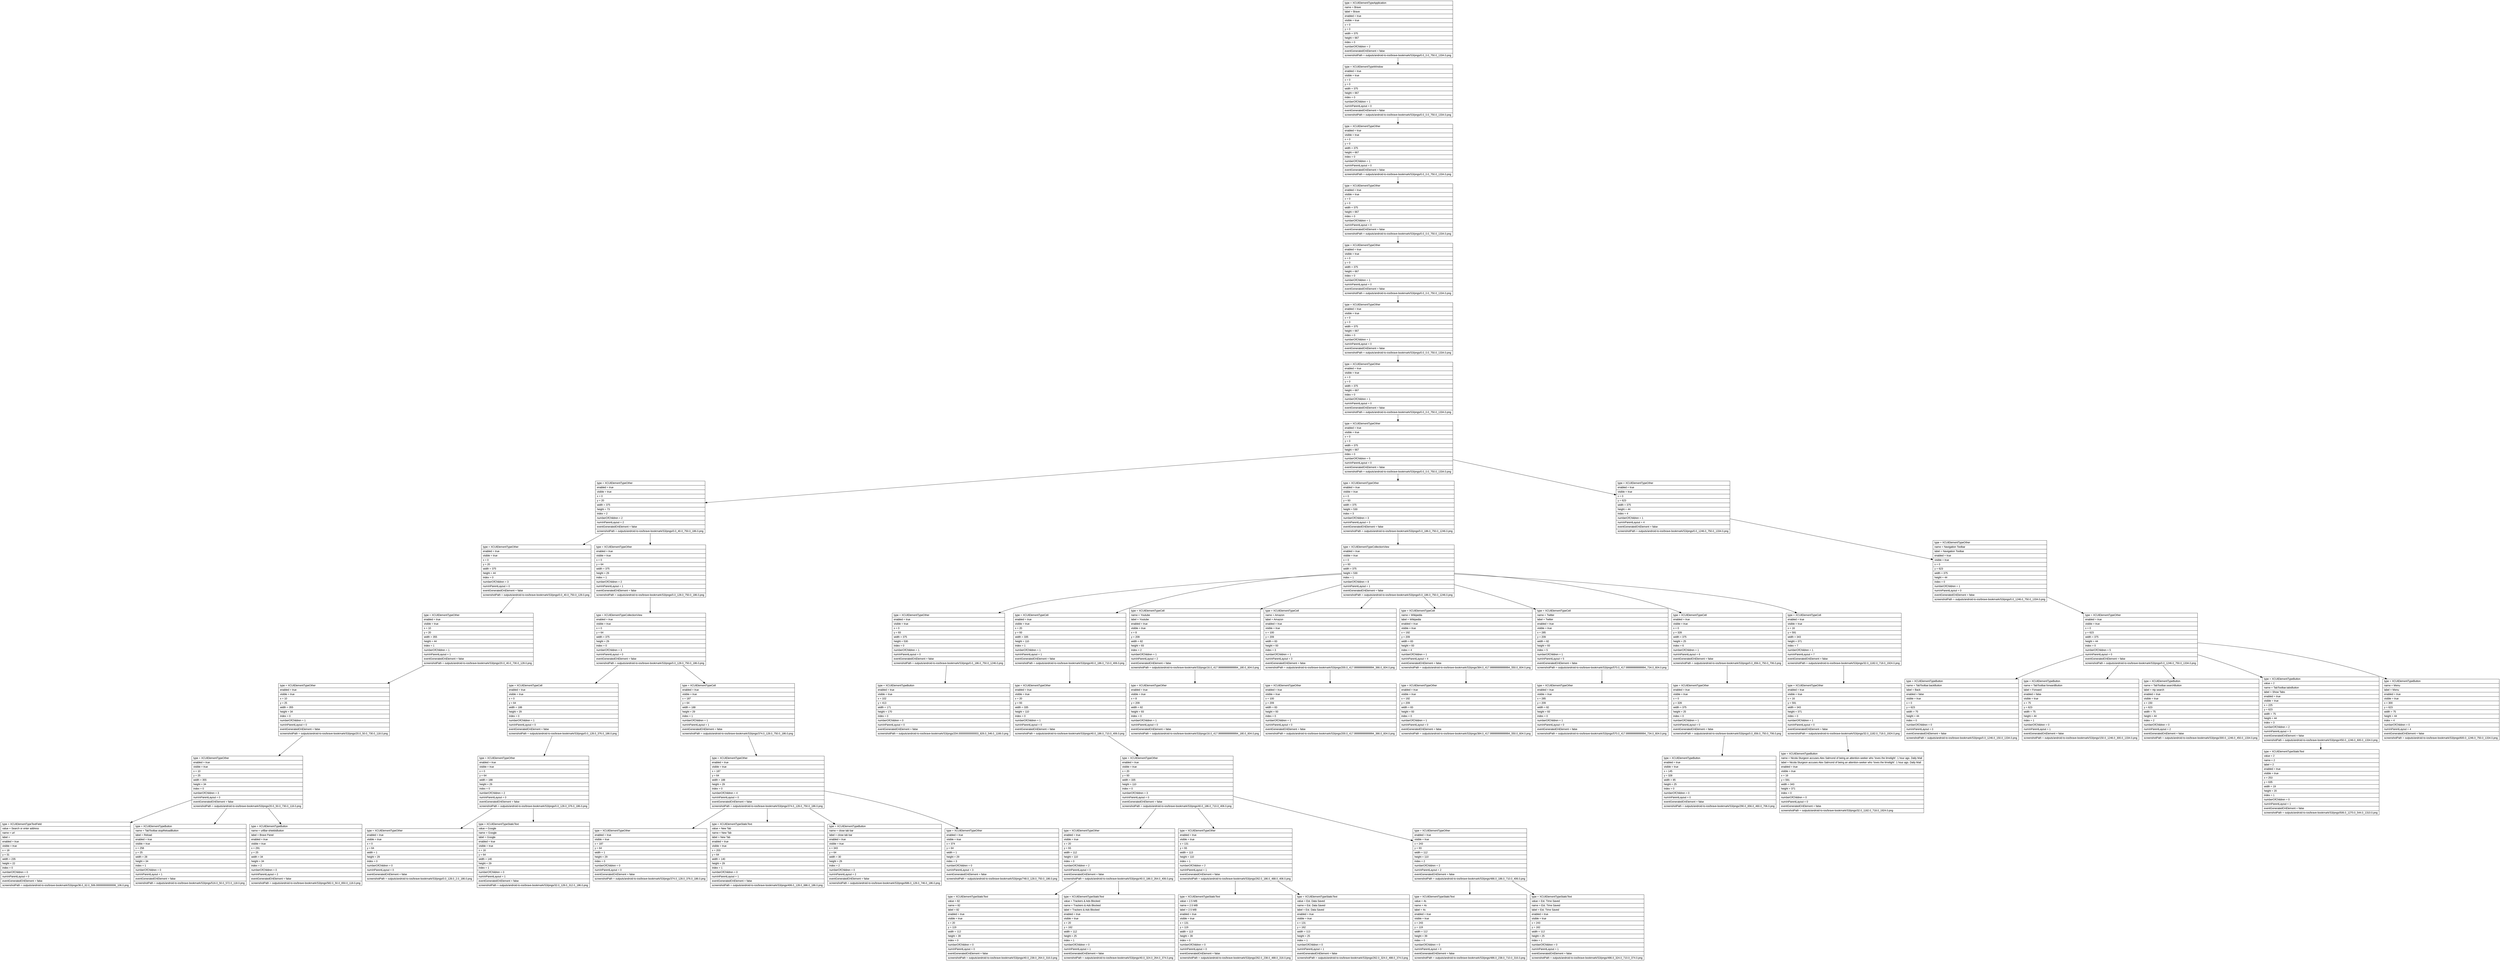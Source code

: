 digraph Layout {

	node [shape=record fontname=Arial];

	0	[label="{type = XCUIElementTypeApplication\l|name = Brave\l|label = Brave\l|enabled = true\l|visible = true\l|x = 0\l|y = 0\l|width = 375\l|height = 667\l|index = 0\l|numberOfChildren = 2\l|eventGeneratedOnElement = false \l|screenshotPath = outputs/android-to-ios/brave-bookmark/S3/pngs/0.0_0.0_750.0_1334.0.png\l}"]
	1	[label="{type = XCUIElementTypeWindow\l|enabled = true\l|visible = true\l|x = 0\l|y = 0\l|width = 375\l|height = 667\l|index = 0\l|numberOfChildren = 1\l|numInParentLayout = 0\l|eventGeneratedOnElement = false \l|screenshotPath = outputs/android-to-ios/brave-bookmark/S3/pngs/0.0_0.0_750.0_1334.0.png\l}"]
	2	[label="{type = XCUIElementTypeOther\l|enabled = true\l|visible = true\l|x = 0\l|y = 0\l|width = 375\l|height = 667\l|index = 0\l|numberOfChildren = 1\l|numInParentLayout = 0\l|eventGeneratedOnElement = false \l|screenshotPath = outputs/android-to-ios/brave-bookmark/S3/pngs/0.0_0.0_750.0_1334.0.png\l}"]
	3	[label="{type = XCUIElementTypeOther\l|enabled = true\l|visible = true\l|x = 0\l|y = 0\l|width = 375\l|height = 667\l|index = 0\l|numberOfChildren = 1\l|numInParentLayout = 0\l|eventGeneratedOnElement = false \l|screenshotPath = outputs/android-to-ios/brave-bookmark/S3/pngs/0.0_0.0_750.0_1334.0.png\l}"]
	4	[label="{type = XCUIElementTypeOther\l|enabled = true\l|visible = true\l|x = 0\l|y = 0\l|width = 375\l|height = 667\l|index = 0\l|numberOfChildren = 1\l|numInParentLayout = 0\l|eventGeneratedOnElement = false \l|screenshotPath = outputs/android-to-ios/brave-bookmark/S3/pngs/0.0_0.0_750.0_1334.0.png\l}"]
	5	[label="{type = XCUIElementTypeOther\l|enabled = true\l|visible = true\l|x = 0\l|y = 0\l|width = 375\l|height = 667\l|index = 0\l|numberOfChildren = 1\l|numInParentLayout = 0\l|eventGeneratedOnElement = false \l|screenshotPath = outputs/android-to-ios/brave-bookmark/S3/pngs/0.0_0.0_750.0_1334.0.png\l}"]
	6	[label="{type = XCUIElementTypeOther\l|enabled = true\l|visible = true\l|x = 0\l|y = 0\l|width = 375\l|height = 667\l|index = 0\l|numberOfChildren = 1\l|numInParentLayout = 0\l|eventGeneratedOnElement = false \l|screenshotPath = outputs/android-to-ios/brave-bookmark/S3/pngs/0.0_0.0_750.0_1334.0.png\l}"]
	7	[label="{type = XCUIElementTypeOther\l|enabled = true\l|visible = true\l|x = 0\l|y = 0\l|width = 375\l|height = 667\l|index = 0\l|numberOfChildren = 5\l|numInParentLayout = 0\l|eventGeneratedOnElement = false \l|screenshotPath = outputs/android-to-ios/brave-bookmark/S3/pngs/0.0_0.0_750.0_1334.0.png\l}"]
	8	[label="{type = XCUIElementTypeOther\l|enabled = true\l|visible = true\l|x = 0\l|y = 20\l|width = 375\l|height = 73\l|index = 2\l|numberOfChildren = 2\l|numInParentLayout = 2\l|eventGeneratedOnElement = false \l|screenshotPath = outputs/android-to-ios/brave-bookmark/S3/pngs/0.0_40.0_750.0_186.0.png\l}"]
	9	[label="{type = XCUIElementTypeOther\l|enabled = true\l|visible = true\l|x = 0\l|y = 93\l|width = 375\l|height = 530\l|index = 3\l|numberOfChildren = 3\l|numInParentLayout = 3\l|eventGeneratedOnElement = false \l|screenshotPath = outputs/android-to-ios/brave-bookmark/S3/pngs/0.0_186.0_750.0_1246.0.png\l}"]
	10	[label="{type = XCUIElementTypeOther\l|enabled = true\l|visible = true\l|x = 0\l|y = 623\l|width = 375\l|height = 44\l|index = 4\l|numberOfChildren = 1\l|numInParentLayout = 4\l|eventGeneratedOnElement = false \l|screenshotPath = outputs/android-to-ios/brave-bookmark/S3/pngs/0.0_1246.0_750.0_1334.0.png\l}"]
	11	[label="{type = XCUIElementTypeOther\l|enabled = true\l|visible = true\l|x = 0\l|y = 20\l|width = 375\l|height = 44\l|index = 0\l|numberOfChildren = 3\l|numInParentLayout = 0\l|eventGeneratedOnElement = false \l|screenshotPath = outputs/android-to-ios/brave-bookmark/S3/pngs/0.0_40.0_750.0_128.0.png\l}"]
	12	[label="{type = XCUIElementTypeOther\l|enabled = true\l|visible = true\l|x = 0\l|y = 64\l|width = 375\l|height = 29\l|index = 1\l|numberOfChildren = 2\l|numInParentLayout = 1\l|eventGeneratedOnElement = false \l|screenshotPath = outputs/android-to-ios/brave-bookmark/S3/pngs/0.0_128.0_750.0_186.0.png\l}"]
	13	[label="{type = XCUIElementTypeCollectionView\l|enabled = true\l|visible = true\l|x = 0\l|y = 93\l|width = 375\l|height = 530\l|index = 1\l|numberOfChildren = 8\l|numInParentLayout = 1\l|eventGeneratedOnElement = false \l|screenshotPath = outputs/android-to-ios/brave-bookmark/S3/pngs/0.0_186.0_750.0_1246.0.png\l}"]
	14	[label="{type = XCUIElementTypeOther\l|name = Navigation Toolbar\l|label = Navigation Toolbar\l|enabled = true\l|visible = true\l|x = 0\l|y = 623\l|width = 375\l|height = 44\l|index = 0\l|numberOfChildren = 1\l|numInParentLayout = 0\l|eventGeneratedOnElement = false \l|screenshotPath = outputs/android-to-ios/brave-bookmark/S3/pngs/0.0_1246.0_750.0_1334.0.png\l}"]
	15	[label="{type = XCUIElementTypeOther\l|enabled = true\l|visible = true\l|x = 10\l|y = 20\l|width = 355\l|height = 44\l|index = 1\l|numberOfChildren = 1\l|numInParentLayout = 1\l|eventGeneratedOnElement = false \l|screenshotPath = outputs/android-to-ios/brave-bookmark/S3/pngs/20.0_40.0_730.0_128.0.png\l}"]
	16	[label="{type = XCUIElementTypeCollectionView\l|enabled = true\l|visible = true\l|x = 0\l|y = 64\l|width = 375\l|height = 29\l|index = 0\l|numberOfChildren = 3\l|numInParentLayout = 0\l|eventGeneratedOnElement = false \l|screenshotPath = outputs/android-to-ios/brave-bookmark/S3/pngs/0.0_128.0_750.0_186.0.png\l}"]
	17	[label="{type = XCUIElementTypeOther\l|enabled = true\l|visible = true\l|x = 0\l|y = 93\l|width = 375\l|height = 530\l|index = 0\l|numberOfChildren = 1\l|numInParentLayout = 0\l|eventGeneratedOnElement = false \l|screenshotPath = outputs/android-to-ios/brave-bookmark/S3/pngs/0.0_186.0_750.0_1246.0.png\l}"]
	18	[label="{type = XCUIElementTypeCell\l|enabled = true\l|visible = true\l|x = 20\l|y = 93\l|width = 335\l|height = 110\l|index = 1\l|numberOfChildren = 1\l|numInParentLayout = 1\l|eventGeneratedOnElement = false \l|screenshotPath = outputs/android-to-ios/brave-bookmark/S3/pngs/40.0_186.0_710.0_406.0.png\l}"]
	19	[label="{type = XCUIElementTypeCell\l|name = Youtube\l|label = Youtube\l|enabled = true\l|visible = true\l|x = 8\l|y = 209\l|width = 82\l|height = 93\l|index = 2\l|numberOfChildren = 1\l|numInParentLayout = 2\l|eventGeneratedOnElement = false \l|screenshotPath = outputs/android-to-ios/brave-bookmark/S3/pngs/16.0_417.99999999999994_180.0_604.0.png\l}"]
	20	[label="{type = XCUIElementTypeCell\l|name = Amazon\l|label = Amazon\l|enabled = true\l|visible = true\l|x = 100\l|y = 209\l|width = 83\l|height = 93\l|index = 3\l|numberOfChildren = 1\l|numInParentLayout = 3\l|eventGeneratedOnElement = false \l|screenshotPath = outputs/android-to-ios/brave-bookmark/S3/pngs/200.0_417.99999999999994_366.0_604.0.png\l}"]
	21	[label="{type = XCUIElementTypeCell\l|name = Wikipedia\l|label = Wikipedia\l|enabled = true\l|visible = true\l|x = 192\l|y = 209\l|width = 83\l|height = 93\l|index = 4\l|numberOfChildren = 1\l|numInParentLayout = 4\l|eventGeneratedOnElement = false \l|screenshotPath = outputs/android-to-ios/brave-bookmark/S3/pngs/384.0_417.99999999999994_550.0_604.0.png\l}"]
	22	[label="{type = XCUIElementTypeCell\l|name = Twitter\l|label = Twitter\l|enabled = true\l|visible = true\l|x = 285\l|y = 209\l|width = 82\l|height = 93\l|index = 5\l|numberOfChildren = 1\l|numInParentLayout = 5\l|eventGeneratedOnElement = false \l|screenshotPath = outputs/android-to-ios/brave-bookmark/S3/pngs/570.0_417.99999999999994_734.0_604.0.png\l}"]
	23	[label="{type = XCUIElementTypeCell\l|enabled = true\l|visible = true\l|x = 0\l|y = 328\l|width = 375\l|height = 25\l|index = 6\l|numberOfChildren = 1\l|numInParentLayout = 6\l|eventGeneratedOnElement = false \l|screenshotPath = outputs/android-to-ios/brave-bookmark/S3/pngs/0.0_656.0_750.0_706.0.png\l}"]
	24	[label="{type = XCUIElementTypeCell\l|enabled = true\l|visible = true\l|x = 16\l|y = 591\l|width = 343\l|height = 371\l|index = 7\l|numberOfChildren = 1\l|numInParentLayout = 7\l|eventGeneratedOnElement = false \l|screenshotPath = outputs/android-to-ios/brave-bookmark/S3/pngs/32.0_1182.0_718.0_1924.0.png\l}"]
	25	[label="{type = XCUIElementTypeOther\l|enabled = true\l|visible = true\l|x = 0\l|y = 623\l|width = 375\l|height = 44\l|index = 0\l|numberOfChildren = 5\l|numInParentLayout = 0\l|eventGeneratedOnElement = false \l|screenshotPath = outputs/android-to-ios/brave-bookmark/S3/pngs/0.0_1246.0_750.0_1334.0.png\l}"]
	26	[label="{type = XCUIElementTypeOther\l|enabled = true\l|visible = true\l|x = 10\l|y = 25\l|width = 355\l|height = 34\l|index = 0\l|numberOfChildren = 1\l|numInParentLayout = 0\l|eventGeneratedOnElement = false \l|screenshotPath = outputs/android-to-ios/brave-bookmark/S3/pngs/20.0_50.0_730.0_118.0.png\l}"]
	27	[label="{type = XCUIElementTypeCell\l|enabled = true\l|visible = true\l|x = 0\l|y = 64\l|width = 188\l|height = 29\l|index = 0\l|numberOfChildren = 1\l|numInParentLayout = 0\l|eventGeneratedOnElement = false \l|screenshotPath = outputs/android-to-ios/brave-bookmark/S3/pngs/0.0_128.0_376.0_186.0.png\l}"]
	28	[label="{type = XCUIElementTypeCell\l|enabled = true\l|visible = true\l|x = 187\l|y = 64\l|width = 188\l|height = 29\l|index = 1\l|numberOfChildren = 1\l|numInParentLayout = 1\l|eventGeneratedOnElement = false \l|screenshotPath = outputs/android-to-ios/brave-bookmark/S3/pngs/374.0_128.0_750.0_186.0.png\l}"]
	29	[label="{type = XCUIElementTypeButton\l|enabled = true\l|visible = true\l|x = 102\l|y = 413\l|width = 171\l|height = 170\l|index = 0\l|numberOfChildren = 0\l|numInParentLayout = 0\l|eventGeneratedOnElement = false \l|screenshotPath = outputs/android-to-ios/brave-bookmark/S3/pngs/204.00000000000003_826.0_546.0_1166.0.png\l}"]
	30	[label="{type = XCUIElementTypeOther\l|enabled = true\l|visible = true\l|x = 20\l|y = 93\l|width = 335\l|height = 110\l|index = 0\l|numberOfChildren = 1\l|numInParentLayout = 0\l|eventGeneratedOnElement = false \l|screenshotPath = outputs/android-to-ios/brave-bookmark/S3/pngs/40.0_186.0_710.0_406.0.png\l}"]
	31	[label="{type = XCUIElementTypeOther\l|enabled = true\l|visible = true\l|x = 8\l|y = 209\l|width = 82\l|height = 93\l|index = 0\l|numberOfChildren = 1\l|numInParentLayout = 0\l|eventGeneratedOnElement = false \l|screenshotPath = outputs/android-to-ios/brave-bookmark/S3/pngs/16.0_417.99999999999994_180.0_604.0.png\l}"]
	32	[label="{type = XCUIElementTypeOther\l|enabled = true\l|visible = true\l|x = 100\l|y = 209\l|width = 83\l|height = 93\l|index = 0\l|numberOfChildren = 1\l|numInParentLayout = 0\l|eventGeneratedOnElement = false \l|screenshotPath = outputs/android-to-ios/brave-bookmark/S3/pngs/200.0_417.99999999999994_366.0_604.0.png\l}"]
	33	[label="{type = XCUIElementTypeOther\l|enabled = true\l|visible = true\l|x = 192\l|y = 209\l|width = 83\l|height = 93\l|index = 0\l|numberOfChildren = 1\l|numInParentLayout = 0\l|eventGeneratedOnElement = false \l|screenshotPath = outputs/android-to-ios/brave-bookmark/S3/pngs/384.0_417.99999999999994_550.0_604.0.png\l}"]
	34	[label="{type = XCUIElementTypeOther\l|enabled = true\l|visible = true\l|x = 285\l|y = 209\l|width = 82\l|height = 93\l|index = 0\l|numberOfChildren = 1\l|numInParentLayout = 0\l|eventGeneratedOnElement = false \l|screenshotPath = outputs/android-to-ios/brave-bookmark/S3/pngs/570.0_417.99999999999994_734.0_604.0.png\l}"]
	35	[label="{type = XCUIElementTypeOther\l|enabled = true\l|visible = true\l|x = 0\l|y = 328\l|width = 375\l|height = 25\l|index = 0\l|numberOfChildren = 1\l|numInParentLayout = 0\l|eventGeneratedOnElement = false \l|screenshotPath = outputs/android-to-ios/brave-bookmark/S3/pngs/0.0_656.0_750.0_706.0.png\l}"]
	36	[label="{type = XCUIElementTypeOther\l|enabled = true\l|visible = true\l|x = 16\l|y = 591\l|width = 343\l|height = 371\l|index = 0\l|numberOfChildren = 1\l|numInParentLayout = 0\l|eventGeneratedOnElement = false \l|screenshotPath = outputs/android-to-ios/brave-bookmark/S3/pngs/32.0_1182.0_718.0_1924.0.png\l}"]
	37	[label="{type = XCUIElementTypeButton\l|name = TabToolbar.backButton\l|label = Back\l|enabled = false\l|visible = true\l|x = 0\l|y = 623\l|width = 75\l|height = 44\l|index = 0\l|numberOfChildren = 0\l|numInParentLayout = 0\l|eventGeneratedOnElement = false \l|screenshotPath = outputs/android-to-ios/brave-bookmark/S3/pngs/0.0_1246.0_150.0_1334.0.png\l}"]
	38	[label="{type = XCUIElementTypeButton\l|name = TabToolbar.forwardButton\l|label = Forward\l|enabled = false\l|visible = true\l|x = 75\l|y = 623\l|width = 75\l|height = 44\l|index = 1\l|numberOfChildren = 0\l|numInParentLayout = 1\l|eventGeneratedOnElement = false \l|screenshotPath = outputs/android-to-ios/brave-bookmark/S3/pngs/150.0_1246.0_300.0_1334.0.png\l}"]
	39	[label="{type = XCUIElementTypeButton\l|name = TabToolbar.searchButton\l|label = ntp search\l|enabled = true\l|visible = true\l|x = 150\l|y = 623\l|width = 75\l|height = 44\l|index = 2\l|numberOfChildren = 0\l|numInParentLayout = 2\l|eventGeneratedOnElement = false \l|screenshotPath = outputs/android-to-ios/brave-bookmark/S3/pngs/300.0_1246.0_450.0_1334.0.png\l}"]
	40	[label="{type = XCUIElementTypeButton\l|value = 2\l|name = TabToolbar.tabsButton\l|label = Show Tabs\l|enabled = true\l|visible = true\l|x = 225\l|y = 623\l|width = 75\l|height = 44\l|index = 3\l|numberOfChildren = 2\l|numInParentLayout = 3\l|eventGeneratedOnElement = false \l|screenshotPath = outputs/android-to-ios/brave-bookmark/S3/pngs/450.0_1246.0_600.0_1334.0.png\l}"]
	41	[label="{type = XCUIElementTypeButton\l|name = Menu\l|label = Menu\l|enabled = true\l|visible = true\l|x = 300\l|y = 623\l|width = 75\l|height = 44\l|index = 4\l|numberOfChildren = 0\l|numInParentLayout = 4\l|eventGeneratedOnElement = false \l|screenshotPath = outputs/android-to-ios/brave-bookmark/S3/pngs/600.0_1246.0_750.0_1334.0.png\l}"]
	42	[label="{type = XCUIElementTypeOther\l|enabled = true\l|visible = true\l|x = 10\l|y = 25\l|width = 355\l|height = 34\l|index = 0\l|numberOfChildren = 3\l|numInParentLayout = 0\l|eventGeneratedOnElement = false \l|screenshotPath = outputs/android-to-ios/brave-bookmark/S3/pngs/20.0_50.0_730.0_118.0.png\l}"]
	43	[label="{type = XCUIElementTypeOther\l|enabled = true\l|visible = true\l|x = 0\l|y = 64\l|width = 188\l|height = 29\l|index = 0\l|numberOfChildren = 2\l|numInParentLayout = 0\l|eventGeneratedOnElement = false \l|screenshotPath = outputs/android-to-ios/brave-bookmark/S3/pngs/0.0_128.0_376.0_186.0.png\l}"]
	44	[label="{type = XCUIElementTypeOther\l|enabled = true\l|visible = true\l|x = 187\l|y = 64\l|width = 188\l|height = 29\l|index = 0\l|numberOfChildren = 4\l|numInParentLayout = 0\l|eventGeneratedOnElement = false \l|screenshotPath = outputs/android-to-ios/brave-bookmark/S3/pngs/374.0_128.0_750.0_186.0.png\l}"]
	45	[label="{type = XCUIElementTypeOther\l|enabled = true\l|visible = true\l|x = 20\l|y = 93\l|width = 335\l|height = 110\l|index = 0\l|numberOfChildren = 3\l|numInParentLayout = 0\l|eventGeneratedOnElement = false \l|screenshotPath = outputs/android-to-ios/brave-bookmark/S3/pngs/40.0_186.0_710.0_406.0.png\l}"]
	46	[label="{type = XCUIElementTypeButton\l|enabled = true\l|visible = true\l|x = 145\l|y = 328\l|width = 85\l|height = 25\l|index = 0\l|numberOfChildren = 0\l|numInParentLayout = 0\l|eventGeneratedOnElement = false \l|screenshotPath = outputs/android-to-ios/brave-bookmark/S3/pngs/290.0_656.0_460.0_706.0.png\l}"]
	47	[label="{type = XCUIElementTypeButton\l|name = Nicola Sturgeon accuses Alex Salmond of being an attention-seeker who 'loves the limelight'. 1 hour ago. Daily Mail\l|label = Nicola Sturgeon accuses Alex Salmond of being an attention-seeker who 'loves the limelight'. 1 hour ago. Daily Mail\l|enabled = true\l|visible = true\l|x = 16\l|y = 591\l|width = 343\l|height = 371\l|index = 0\l|numberOfChildren = 0\l|numInParentLayout = 0\l|eventGeneratedOnElement = false \l|screenshotPath = outputs/android-to-ios/brave-bookmark/S3/pngs/32.0_1182.0_718.0_1924.0.png\l}"]
	48	[label="{type = XCUIElementTypeStaticText\l|value = 2\l|name = 2\l|label = 2\l|enabled = true\l|visible = true\l|x = 253\l|y = 635\l|width = 19\l|height = 20\l|index = 1\l|numberOfChildren = 0\l|numInParentLayout = 1\l|eventGeneratedOnElement = false \l|screenshotPath = outputs/android-to-ios/brave-bookmark/S3/pngs/506.0_1270.0_544.0_1310.0.png\l}"]
	49	[label="{type = XCUIElementTypeTextField\l|value = Search or enter address\l|name = url\l|label = \l|enabled = true\l|visible = true\l|x = 18\l|y = 31\l|width = 235\l|height = 22\l|index = 0\l|numberOfChildren = 0\l|numInParentLayout = 0\l|eventGeneratedOnElement = false \l|screenshotPath = outputs/android-to-ios/brave-bookmark/S3/pngs/36.0_62.0_506.00000000000006_106.0.png\l}"]
	50	[label="{type = XCUIElementTypeButton\l|name = TabToolbar.stopReloadButton\l|label = Reload\l|enabled = true\l|visible = true\l|x = 258\l|y = 25\l|width = 28\l|height = 34\l|index = 1\l|numberOfChildren = 0\l|numInParentLayout = 1\l|eventGeneratedOnElement = false \l|screenshotPath = outputs/android-to-ios/brave-bookmark/S3/pngs/516.0_50.0_572.0_118.0.png\l}"]
	51	[label="{type = XCUIElementTypeButton\l|name = urlBar-shieldsButton\l|label = Brave Panel\l|enabled = true\l|visible = true\l|x = 291\l|y = 25\l|width = 34\l|height = 34\l|index = 2\l|numberOfChildren = 0\l|numInParentLayout = 2\l|eventGeneratedOnElement = false \l|screenshotPath = outputs/android-to-ios/brave-bookmark/S3/pngs/582.0_50.0_650.0_118.0.png\l}"]
	52	[label="{type = XCUIElementTypeOther\l|enabled = true\l|visible = true\l|x = 0\l|y = 64\l|width = 1\l|height = 29\l|index = 0\l|numberOfChildren = 0\l|numInParentLayout = 0\l|eventGeneratedOnElement = false \l|screenshotPath = outputs/android-to-ios/brave-bookmark/S3/pngs/0.0_128.0_2.0_186.0.png\l}"]
	53	[label="{type = XCUIElementTypeStaticText\l|value = Google\l|name = Google\l|label = Google\l|enabled = true\l|visible = true\l|x = 16\l|y = 64\l|width = 140\l|height = 29\l|index = 1\l|numberOfChildren = 0\l|numInParentLayout = 1\l|eventGeneratedOnElement = false \l|screenshotPath = outputs/android-to-ios/brave-bookmark/S3/pngs/32.0_128.0_312.0_186.0.png\l}"]
	54	[label="{type = XCUIElementTypeOther\l|enabled = true\l|visible = true\l|x = 187\l|y = 64\l|width = 1\l|height = 29\l|index = 0\l|numberOfChildren = 0\l|numInParentLayout = 0\l|eventGeneratedOnElement = false \l|screenshotPath = outputs/android-to-ios/brave-bookmark/S3/pngs/374.0_128.0_376.0_186.0.png\l}"]
	55	[label="{type = XCUIElementTypeStaticText\l|value = New Tab\l|name = New Tab\l|label = New Tab\l|enabled = true\l|visible = true\l|x = 203\l|y = 64\l|width = 140\l|height = 29\l|index = 1\l|numberOfChildren = 0\l|numInParentLayout = 1\l|eventGeneratedOnElement = false \l|screenshotPath = outputs/android-to-ios/brave-bookmark/S3/pngs/406.0_128.0_686.0_186.0.png\l}"]
	56	[label="{type = XCUIElementTypeButton\l|name = close tab bar\l|label = close tab bar\l|enabled = true\l|visible = true\l|x = 343\l|y = 64\l|width = 30\l|height = 29\l|index = 2\l|numberOfChildren = 0\l|numInParentLayout = 2\l|eventGeneratedOnElement = false \l|screenshotPath = outputs/android-to-ios/brave-bookmark/S3/pngs/686.0_128.0_746.0_186.0.png\l}"]
	57	[label="{type = XCUIElementTypeOther\l|enabled = true\l|visible = true\l|x = 374\l|y = 64\l|width = 1\l|height = 29\l|index = 3\l|numberOfChildren = 0\l|numInParentLayout = 3\l|eventGeneratedOnElement = false \l|screenshotPath = outputs/android-to-ios/brave-bookmark/S3/pngs/748.0_128.0_750.0_186.0.png\l}"]
	58	[label="{type = XCUIElementTypeOther\l|enabled = true\l|visible = true\l|x = 20\l|y = 93\l|width = 112\l|height = 110\l|index = 0\l|numberOfChildren = 2\l|numInParentLayout = 0\l|eventGeneratedOnElement = false \l|screenshotPath = outputs/android-to-ios/brave-bookmark/S3/pngs/40.0_186.0_264.0_406.0.png\l}"]
	59	[label="{type = XCUIElementTypeOther\l|enabled = true\l|visible = true\l|x = 131\l|y = 93\l|width = 113\l|height = 110\l|index = 1\l|numberOfChildren = 2\l|numInParentLayout = 1\l|eventGeneratedOnElement = false \l|screenshotPath = outputs/android-to-ios/brave-bookmark/S3/pngs/262.0_186.0_488.0_406.0.png\l}"]
	60	[label="{type = XCUIElementTypeOther\l|enabled = true\l|visible = true\l|x = 243\l|y = 93\l|width = 112\l|height = 110\l|index = 2\l|numberOfChildren = 2\l|numInParentLayout = 2\l|eventGeneratedOnElement = false \l|screenshotPath = outputs/android-to-ios/brave-bookmark/S3/pngs/486.0_186.0_710.0_406.0.png\l}"]
	61	[label="{type = XCUIElementTypeStaticText\l|value = 82\l|name = 82\l|label = 82\l|enabled = true\l|visible = true\l|x = 20\l|y = 119\l|width = 112\l|height = 39\l|index = 0\l|numberOfChildren = 0\l|numInParentLayout = 0\l|eventGeneratedOnElement = false \l|screenshotPath = outputs/android-to-ios/brave-bookmark/S3/pngs/40.0_238.0_264.0_316.0.png\l}"]
	62	[label="{type = XCUIElementTypeStaticText\l|value = Trackers & Ads Blocked\l|name = Trackers & Ads Blocked\l|label = Trackers & Ads Blocked\l|enabled = true\l|visible = true\l|x = 20\l|y = 162\l|width = 112\l|height = 25\l|index = 1\l|numberOfChildren = 0\l|numInParentLayout = 1\l|eventGeneratedOnElement = false \l|screenshotPath = outputs/android-to-ios/brave-bookmark/S3/pngs/40.0_324.0_264.0_374.0.png\l}"]
	63	[label="{type = XCUIElementTypeStaticText\l|value = 2.5 MB\l|name = 2.5 MB\l|label = 2.5 MB\l|enabled = true\l|visible = true\l|x = 131\l|y = 119\l|width = 113\l|height = 39\l|index = 0\l|numberOfChildren = 0\l|numInParentLayout = 0\l|eventGeneratedOnElement = false \l|screenshotPath = outputs/android-to-ios/brave-bookmark/S3/pngs/262.0_238.0_488.0_316.0.png\l}"]
	64	[label="{type = XCUIElementTypeStaticText\l|value = Est. Data  Saved\l|name = Est. Data  Saved\l|label = Est. Data  Saved\l|enabled = true\l|visible = true\l|x = 131\l|y = 162\l|width = 113\l|height = 25\l|index = 1\l|numberOfChildren = 0\l|numInParentLayout = 1\l|eventGeneratedOnElement = false \l|screenshotPath = outputs/android-to-ios/brave-bookmark/S3/pngs/262.0_324.0_488.0_374.0.png\l}"]
	65	[label="{type = XCUIElementTypeStaticText\l|value = 4s\l|name = 4s\l|label = 4s\l|enabled = true\l|visible = true\l|x = 243\l|y = 119\l|width = 112\l|height = 39\l|index = 0\l|numberOfChildren = 0\l|numInParentLayout = 0\l|eventGeneratedOnElement = false \l|screenshotPath = outputs/android-to-ios/brave-bookmark/S3/pngs/486.0_238.0_710.0_316.0.png\l}"]
	66	[label="{type = XCUIElementTypeStaticText\l|value = Est. Time  Saved\l|name = Est. Time  Saved\l|label = Est. Time  Saved\l|enabled = true\l|visible = true\l|x = 243\l|y = 162\l|width = 112\l|height = 25\l|index = 1\l|numberOfChildren = 0\l|numInParentLayout = 1\l|eventGeneratedOnElement = false \l|screenshotPath = outputs/android-to-ios/brave-bookmark/S3/pngs/486.0_324.0_710.0_374.0.png\l}"]


	0 -> 1
	1 -> 2
	2 -> 3
	3 -> 4
	4 -> 5
	5 -> 6
	6 -> 7
	7 -> 8
	7 -> 9
	7 -> 10
	8 -> 11
	8 -> 12
	9 -> 13
	10 -> 14
	11 -> 15
	12 -> 16
	13 -> 17
	13 -> 18
	13 -> 19
	13 -> 20
	13 -> 21
	13 -> 22
	13 -> 23
	13 -> 24
	14 -> 25
	15 -> 26
	16 -> 27
	16 -> 28
	17 -> 29
	18 -> 30
	19 -> 31
	20 -> 32
	21 -> 33
	22 -> 34
	23 -> 35
	24 -> 36
	25 -> 37
	25 -> 38
	25 -> 39
	25 -> 40
	25 -> 41
	26 -> 42
	27 -> 43
	28 -> 44
	30 -> 45
	35 -> 46
	36 -> 47
	40 -> 48
	42 -> 49
	42 -> 50
	42 -> 51
	43 -> 52
	43 -> 53
	44 -> 54
	44 -> 55
	44 -> 56
	44 -> 57
	45 -> 58
	45 -> 59
	45 -> 60
	58 -> 61
	58 -> 62
	59 -> 63
	59 -> 64
	60 -> 65
	60 -> 66


}